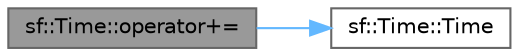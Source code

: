 digraph "sf::Time::operator+="
{
 // LATEX_PDF_SIZE
  bgcolor="transparent";
  edge [fontname=Helvetica,fontsize=10,labelfontname=Helvetica,labelfontsize=10];
  node [fontname=Helvetica,fontsize=10,shape=box,height=0.2,width=0.4];
  rankdir="LR";
  Node1 [id="Node000001",label="sf::Time::operator+=",height=0.2,width=0.4,color="gray40", fillcolor="grey60", style="filled", fontcolor="black",tooltip="Overload of binary += operator to add/assign two time values."];
  Node1 -> Node2 [id="edge1_Node000001_Node000002",color="steelblue1",style="solid",tooltip=" "];
  Node2 [id="Node000002",label="sf::Time::Time",height=0.2,width=0.4,color="grey40", fillcolor="white", style="filled",URL="$classsf_1_1_time.html#acba0cfbc49e3a09a22a8e079eb67a05c",tooltip="Default constructor."];
}
